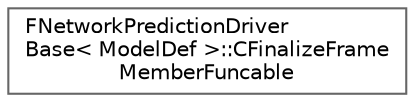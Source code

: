 digraph "Graphical Class Hierarchy"
{
 // INTERACTIVE_SVG=YES
 // LATEX_PDF_SIZE
  bgcolor="transparent";
  edge [fontname=Helvetica,fontsize=10,labelfontname=Helvetica,labelfontsize=10];
  node [fontname=Helvetica,fontsize=10,shape=box,height=0.2,width=0.4];
  rankdir="LR";
  Node0 [id="Node000000",label="FNetworkPredictionDriver\lBase\< ModelDef \>::CFinalizeFrame\lMemberFuncable",height=0.2,width=0.4,color="grey40", fillcolor="white", style="filled",URL="$da/d2a/structFNetworkPredictionDriverBase_1_1CFinalizeFrameMemberFuncable.html",tooltip=" "];
}
